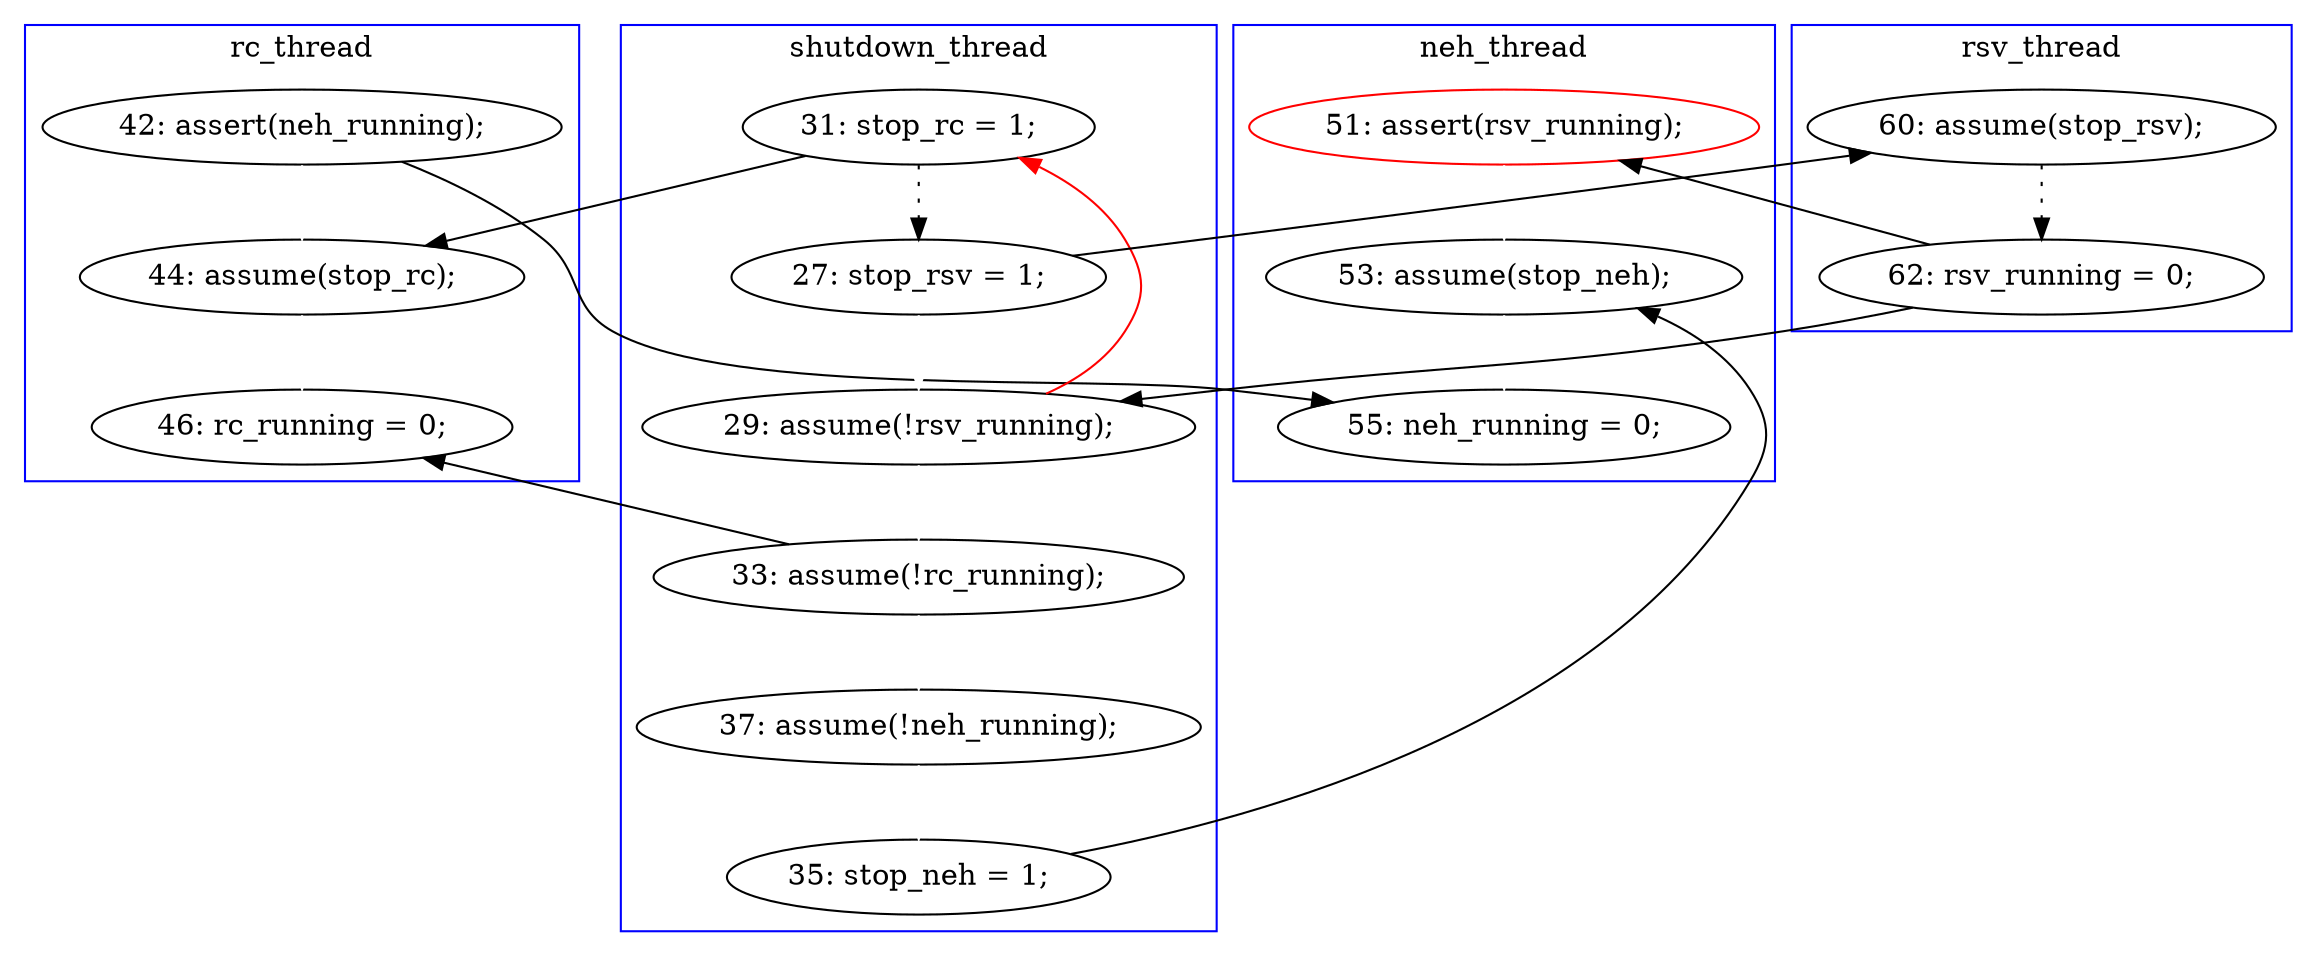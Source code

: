 digraph Counterexample {
	30 -> 37 [color = white, style = solid]
	20 -> 30 [color = white, style = solid]
	26 -> 37 [color = black, style = solid, constraint = false]
	22 -> 32 [color = black, style = solid, constraint = false]
	10 -> 28 [color = black, style = solid, constraint = false]
	24 -> 30 [color = black, style = solid, constraint = false]
	21 -> 10 [color = red, style = solid, constraint = false]
	26 -> 28 [color = white, style = solid]
	18 -> 19 [color = black, style = dotted]
	22 -> 23 [color = white, style = solid]
	28 -> 32 [color = white, style = solid]
	21 -> 22 [color = white, style = solid]
	23 -> 24 [color = white, style = solid]
	12 -> 21 [color = white, style = solid]
	10 -> 12 [color = black, style = dotted]
	12 -> 18 [color = black, style = solid, constraint = false]
	19 -> 20 [color = black, style = solid, constraint = false]
	19 -> 21 [color = black, style = solid, constraint = false]
	subgraph cluster2 {
		label = rc_thread
		color = blue
		32  [label = "46: rc_running = 0;"]
		26  [label = "42: assert(neh_running);"]
		28  [label = "44: assume(stop_rc);"]
	}
	subgraph cluster1 {
		label = shutdown_thread
		color = blue
		10  [label = "31: stop_rc = 1;"]
		21  [label = "29: assume(!rsv_running);"]
		22  [label = "33: assume(!rc_running);"]
		23  [label = "37: assume(!neh_running);"]
		24  [label = "35: stop_neh = 1;"]
		12  [label = "27: stop_rsv = 1;"]
	}
	subgraph cluster3 {
		label = neh_thread
		color = blue
		20  [label = "51: assert(rsv_running);", color = red]
		30  [label = "53: assume(stop_neh);"]
		37  [label = "55: neh_running = 0;"]
	}
	subgraph cluster4 {
		label = rsv_thread
		color = blue
		18  [label = "60: assume(stop_rsv);"]
		19  [label = "62: rsv_running = 0;"]
	}
}